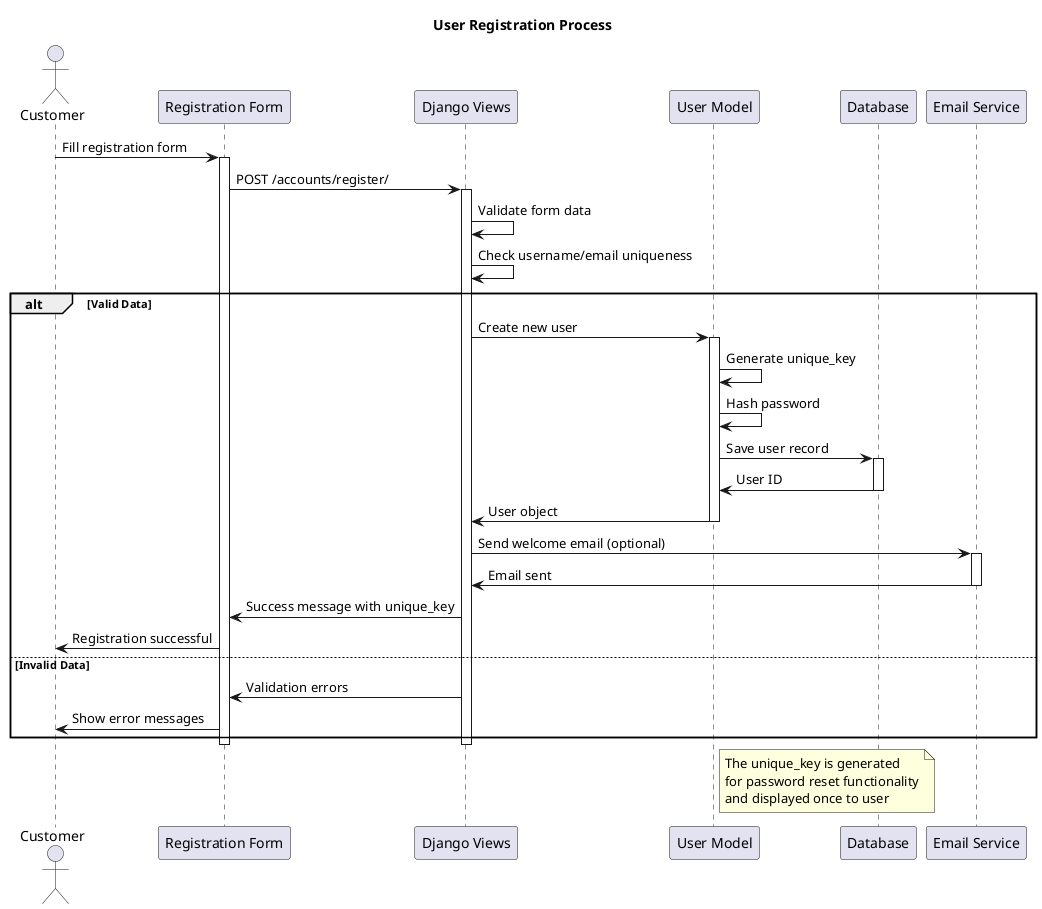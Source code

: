 @startuml User_Registration_Sequence

title User Registration Process

actor Customer as C
participant "Registration Form" as RF
participant "Django Views" as DV
participant "User Model" as UM
participant "Database" as DB
participant "Email Service" as ES

C -> RF : Fill registration form
activate RF

RF -> DV : POST /accounts/register/
activate DV

DV -> DV : Validate form data
DV -> DV : Check username/email uniqueness

alt Valid Data
    DV -> UM : Create new user
    activate UM
    
    UM -> UM : Generate unique_key
    UM -> UM : Hash password
    UM -> DB : Save user record
    activate DB
    DB -> UM : User ID
    deactivate DB
    
    UM -> DV : User object
    deactivate UM
    
    DV -> ES : Send welcome email (optional)
    activate ES
    ES -> DV : Email sent
    deactivate ES
    
    DV -> RF : Success message with unique_key
    RF -> C : Registration successful
    
else Invalid Data
    DV -> RF : Validation errors
    RF -> C : Show error messages
end

deactivate DV
deactivate RF

note right of UM
  The unique_key is generated
  for password reset functionality
  and displayed once to user
end note

@enduml
